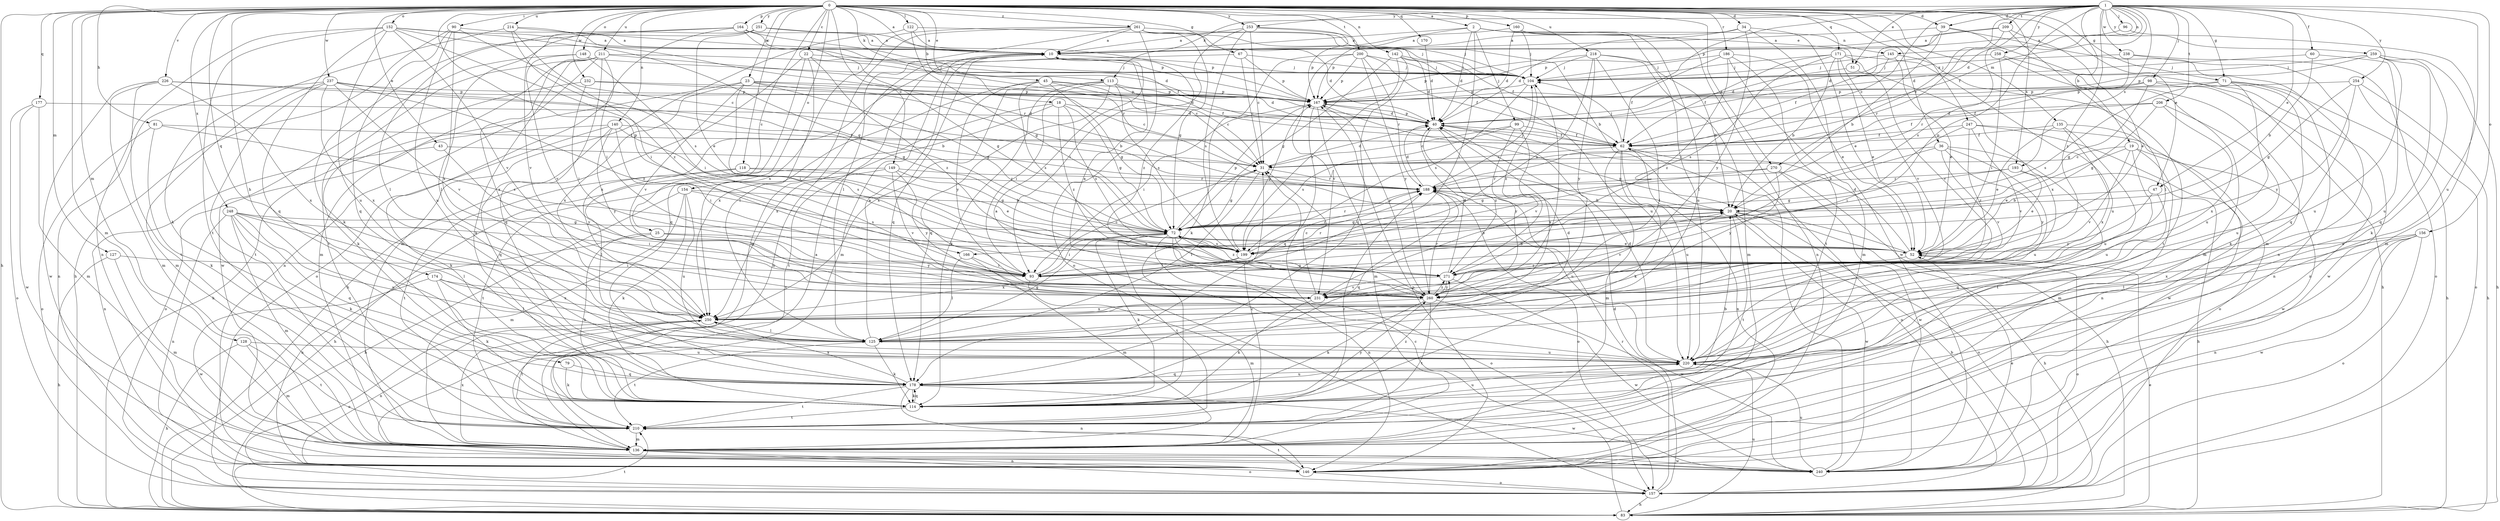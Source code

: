 strict digraph  {
0;
1;
2;
10;
18;
19;
20;
22;
23;
25;
31;
34;
36;
39;
40;
43;
45;
47;
51;
52;
60;
62;
67;
71;
72;
79;
81;
83;
90;
93;
96;
98;
99;
104;
113;
114;
118;
122;
125;
127;
128;
135;
136;
140;
142;
145;
146;
148;
149;
152;
154;
156;
157;
160;
164;
166;
167;
170;
171;
174;
177;
178;
186;
188;
193;
199;
200;
206;
209;
210;
211;
214;
218;
220;
226;
231;
232;
237;
238;
240;
247;
248;
250;
251;
253;
254;
258;
259;
260;
261;
270;
271;
0 -> 2  [label=a];
0 -> 10  [label=a];
0 -> 18  [label=b];
0 -> 22  [label=c];
0 -> 23  [label=c];
0 -> 25  [label=c];
0 -> 34  [label=d];
0 -> 36  [label=d];
0 -> 39  [label=d];
0 -> 43  [label=e];
0 -> 45  [label=e];
0 -> 47  [label=e];
0 -> 67  [label=g];
0 -> 71  [label=g];
0 -> 79  [label=h];
0 -> 81  [label=h];
0 -> 83  [label=h];
0 -> 90  [label=i];
0 -> 113  [label=k];
0 -> 118  [label=l];
0 -> 122  [label=l];
0 -> 127  [label=m];
0 -> 128  [label=m];
0 -> 135  [label=m];
0 -> 136  [label=m];
0 -> 140  [label=n];
0 -> 142  [label=n];
0 -> 148  [label=o];
0 -> 149  [label=o];
0 -> 152  [label=o];
0 -> 154  [label=o];
0 -> 160  [label=p];
0 -> 164  [label=p];
0 -> 166  [label=p];
0 -> 170  [label=q];
0 -> 171  [label=q];
0 -> 174  [label=q];
0 -> 177  [label=q];
0 -> 186  [label=r];
0 -> 193  [label=s];
0 -> 200  [label=t];
0 -> 211  [label=u];
0 -> 214  [label=u];
0 -> 218  [label=u];
0 -> 226  [label=v];
0 -> 232  [label=w];
0 -> 237  [label=w];
0 -> 247  [label=x];
0 -> 248  [label=x];
0 -> 251  [label=y];
0 -> 253  [label=y];
0 -> 261  [label=z];
0 -> 270  [label=z];
1 -> 19  [label=b];
1 -> 31  [label=c];
1 -> 39  [label=d];
1 -> 40  [label=d];
1 -> 47  [label=e];
1 -> 51  [label=e];
1 -> 60  [label=f];
1 -> 62  [label=f];
1 -> 71  [label=g];
1 -> 96  [label=j];
1 -> 98  [label=j];
1 -> 113  [label=k];
1 -> 145  [label=n];
1 -> 156  [label=o];
1 -> 166  [label=p];
1 -> 167  [label=p];
1 -> 193  [label=s];
1 -> 199  [label=s];
1 -> 206  [label=t];
1 -> 209  [label=t];
1 -> 220  [label=u];
1 -> 238  [label=w];
1 -> 253  [label=y];
1 -> 254  [label=y];
1 -> 258  [label=y];
1 -> 259  [label=y];
1 -> 270  [label=z];
1 -> 271  [label=z];
2 -> 10  [label=a];
2 -> 40  [label=d];
2 -> 51  [label=e];
2 -> 93  [label=i];
2 -> 99  [label=j];
2 -> 145  [label=n];
2 -> 167  [label=p];
2 -> 220  [label=u];
10 -> 104  [label=j];
10 -> 136  [label=m];
10 -> 146  [label=n];
10 -> 178  [label=q];
10 -> 271  [label=z];
18 -> 40  [label=d];
18 -> 72  [label=g];
18 -> 199  [label=s];
18 -> 210  [label=t];
18 -> 250  [label=x];
18 -> 271  [label=z];
19 -> 31  [label=c];
19 -> 52  [label=e];
19 -> 136  [label=m];
19 -> 220  [label=u];
19 -> 231  [label=v];
19 -> 240  [label=w];
20 -> 72  [label=g];
20 -> 83  [label=h];
20 -> 157  [label=o];
20 -> 210  [label=t];
20 -> 231  [label=v];
20 -> 240  [label=w];
22 -> 72  [label=g];
22 -> 83  [label=h];
22 -> 104  [label=j];
22 -> 125  [label=l];
22 -> 178  [label=q];
22 -> 271  [label=z];
23 -> 20  [label=b];
23 -> 40  [label=d];
23 -> 72  [label=g];
23 -> 83  [label=h];
23 -> 93  [label=i];
23 -> 167  [label=p];
23 -> 231  [label=v];
23 -> 250  [label=x];
25 -> 52  [label=e];
25 -> 114  [label=k];
25 -> 146  [label=n];
25 -> 260  [label=y];
31 -> 40  [label=d];
31 -> 72  [label=g];
31 -> 125  [label=l];
31 -> 188  [label=r];
34 -> 10  [label=a];
34 -> 40  [label=d];
34 -> 52  [label=e];
34 -> 240  [label=w];
34 -> 260  [label=y];
36 -> 20  [label=b];
36 -> 31  [label=c];
36 -> 210  [label=t];
36 -> 220  [label=u];
36 -> 231  [label=v];
36 -> 260  [label=y];
39 -> 10  [label=a];
39 -> 20  [label=b];
39 -> 40  [label=d];
39 -> 136  [label=m];
39 -> 146  [label=n];
40 -> 62  [label=f];
40 -> 167  [label=p];
40 -> 260  [label=y];
40 -> 271  [label=z];
43 -> 31  [label=c];
43 -> 146  [label=n];
43 -> 260  [label=y];
45 -> 31  [label=c];
45 -> 40  [label=d];
45 -> 72  [label=g];
45 -> 167  [label=p];
45 -> 199  [label=s];
45 -> 250  [label=x];
45 -> 260  [label=y];
47 -> 20  [label=b];
47 -> 178  [label=q];
47 -> 260  [label=y];
51 -> 40  [label=d];
51 -> 231  [label=v];
52 -> 40  [label=d];
52 -> 157  [label=o];
52 -> 167  [label=p];
52 -> 271  [label=z];
60 -> 20  [label=b];
60 -> 104  [label=j];
60 -> 220  [label=u];
62 -> 31  [label=c];
62 -> 104  [label=j];
62 -> 114  [label=k];
62 -> 136  [label=m];
62 -> 146  [label=n];
62 -> 157  [label=o];
62 -> 220  [label=u];
67 -> 31  [label=c];
67 -> 104  [label=j];
67 -> 167  [label=p];
67 -> 250  [label=x];
71 -> 83  [label=h];
71 -> 114  [label=k];
71 -> 146  [label=n];
71 -> 167  [label=p];
71 -> 199  [label=s];
71 -> 220  [label=u];
72 -> 52  [label=e];
72 -> 93  [label=i];
72 -> 114  [label=k];
72 -> 146  [label=n];
72 -> 157  [label=o];
72 -> 167  [label=p];
72 -> 188  [label=r];
72 -> 199  [label=s];
72 -> 210  [label=t];
72 -> 260  [label=y];
72 -> 271  [label=z];
79 -> 114  [label=k];
79 -> 178  [label=q];
81 -> 62  [label=f];
81 -> 114  [label=k];
81 -> 157  [label=o];
81 -> 199  [label=s];
83 -> 31  [label=c];
83 -> 52  [label=e];
83 -> 210  [label=t];
83 -> 220  [label=u];
90 -> 10  [label=a];
90 -> 83  [label=h];
90 -> 93  [label=i];
90 -> 178  [label=q];
90 -> 220  [label=u];
90 -> 250  [label=x];
93 -> 20  [label=b];
93 -> 31  [label=c];
93 -> 136  [label=m];
93 -> 188  [label=r];
96 -> 10  [label=a];
96 -> 136  [label=m];
98 -> 62  [label=f];
98 -> 72  [label=g];
98 -> 146  [label=n];
98 -> 167  [label=p];
98 -> 240  [label=w];
99 -> 31  [label=c];
99 -> 62  [label=f];
99 -> 199  [label=s];
99 -> 231  [label=v];
99 -> 250  [label=x];
104 -> 167  [label=p];
104 -> 199  [label=s];
104 -> 271  [label=z];
113 -> 62  [label=f];
113 -> 93  [label=i];
113 -> 114  [label=k];
113 -> 167  [label=p];
113 -> 178  [label=q];
113 -> 199  [label=s];
113 -> 250  [label=x];
114 -> 20  [label=b];
114 -> 178  [label=q];
114 -> 210  [label=t];
114 -> 220  [label=u];
114 -> 260  [label=y];
114 -> 271  [label=z];
118 -> 52  [label=e];
118 -> 125  [label=l];
118 -> 188  [label=r];
118 -> 210  [label=t];
122 -> 10  [label=a];
122 -> 72  [label=g];
122 -> 104  [label=j];
122 -> 136  [label=m];
125 -> 10  [label=a];
125 -> 40  [label=d];
125 -> 72  [label=g];
125 -> 114  [label=k];
125 -> 210  [label=t];
125 -> 220  [label=u];
127 -> 83  [label=h];
127 -> 93  [label=i];
127 -> 136  [label=m];
128 -> 83  [label=h];
128 -> 136  [label=m];
128 -> 210  [label=t];
128 -> 220  [label=u];
135 -> 52  [label=e];
135 -> 62  [label=f];
135 -> 146  [label=n];
135 -> 220  [label=u];
135 -> 250  [label=x];
136 -> 10  [label=a];
136 -> 31  [label=c];
136 -> 146  [label=n];
136 -> 157  [label=o];
136 -> 240  [label=w];
136 -> 250  [label=x];
140 -> 62  [label=f];
140 -> 93  [label=i];
140 -> 114  [label=k];
140 -> 157  [label=o];
140 -> 178  [label=q];
140 -> 199  [label=s];
140 -> 260  [label=y];
142 -> 40  [label=d];
142 -> 72  [label=g];
142 -> 104  [label=j];
142 -> 178  [label=q];
142 -> 199  [label=s];
142 -> 220  [label=u];
145 -> 52  [label=e];
145 -> 62  [label=f];
145 -> 104  [label=j];
145 -> 210  [label=t];
146 -> 157  [label=o];
146 -> 167  [label=p];
146 -> 210  [label=t];
148 -> 93  [label=i];
148 -> 104  [label=j];
148 -> 231  [label=v];
148 -> 240  [label=w];
149 -> 72  [label=g];
149 -> 83  [label=h];
149 -> 188  [label=r];
149 -> 210  [label=t];
149 -> 231  [label=v];
149 -> 260  [label=y];
152 -> 10  [label=a];
152 -> 72  [label=g];
152 -> 146  [label=n];
152 -> 178  [label=q];
152 -> 188  [label=r];
152 -> 210  [label=t];
152 -> 220  [label=u];
152 -> 231  [label=v];
152 -> 271  [label=z];
154 -> 20  [label=b];
154 -> 83  [label=h];
154 -> 114  [label=k];
154 -> 136  [label=m];
154 -> 199  [label=s];
154 -> 220  [label=u];
156 -> 52  [label=e];
156 -> 125  [label=l];
156 -> 146  [label=n];
156 -> 157  [label=o];
156 -> 240  [label=w];
156 -> 250  [label=x];
157 -> 20  [label=b];
157 -> 40  [label=d];
157 -> 83  [label=h];
157 -> 188  [label=r];
160 -> 10  [label=a];
160 -> 40  [label=d];
160 -> 104  [label=j];
160 -> 125  [label=l];
160 -> 146  [label=n];
164 -> 10  [label=a];
164 -> 62  [label=f];
164 -> 93  [label=i];
164 -> 125  [label=l];
164 -> 167  [label=p];
164 -> 188  [label=r];
164 -> 231  [label=v];
166 -> 93  [label=i];
166 -> 125  [label=l];
166 -> 136  [label=m];
167 -> 40  [label=d];
167 -> 93  [label=i];
167 -> 136  [label=m];
167 -> 178  [label=q];
167 -> 260  [label=y];
170 -> 40  [label=d];
171 -> 20  [label=b];
171 -> 52  [label=e];
171 -> 62  [label=f];
171 -> 104  [label=j];
171 -> 199  [label=s];
171 -> 220  [label=u];
171 -> 231  [label=v];
171 -> 250  [label=x];
174 -> 114  [label=k];
174 -> 125  [label=l];
174 -> 231  [label=v];
174 -> 240  [label=w];
174 -> 250  [label=x];
177 -> 40  [label=d];
177 -> 136  [label=m];
177 -> 157  [label=o];
177 -> 240  [label=w];
178 -> 114  [label=k];
178 -> 146  [label=n];
178 -> 210  [label=t];
178 -> 220  [label=u];
178 -> 240  [label=w];
178 -> 250  [label=x];
186 -> 52  [label=e];
186 -> 62  [label=f];
186 -> 104  [label=j];
186 -> 136  [label=m];
186 -> 210  [label=t];
186 -> 271  [label=z];
188 -> 20  [label=b];
188 -> 40  [label=d];
188 -> 104  [label=j];
188 -> 157  [label=o];
188 -> 178  [label=q];
188 -> 220  [label=u];
193 -> 52  [label=e];
193 -> 72  [label=g];
193 -> 83  [label=h];
193 -> 188  [label=r];
199 -> 20  [label=b];
199 -> 93  [label=i];
199 -> 167  [label=p];
199 -> 188  [label=r];
199 -> 250  [label=x];
200 -> 62  [label=f];
200 -> 104  [label=j];
200 -> 114  [label=k];
200 -> 167  [label=p];
200 -> 188  [label=r];
200 -> 231  [label=v];
200 -> 260  [label=y];
206 -> 40  [label=d];
206 -> 62  [label=f];
206 -> 72  [label=g];
206 -> 220  [label=u];
206 -> 250  [label=x];
209 -> 10  [label=a];
209 -> 52  [label=e];
209 -> 125  [label=l];
209 -> 167  [label=p];
209 -> 188  [label=r];
210 -> 136  [label=m];
210 -> 188  [label=r];
211 -> 31  [label=c];
211 -> 104  [label=j];
211 -> 114  [label=k];
211 -> 136  [label=m];
211 -> 146  [label=n];
211 -> 157  [label=o];
211 -> 178  [label=q];
211 -> 210  [label=t];
211 -> 250  [label=x];
214 -> 10  [label=a];
214 -> 31  [label=c];
214 -> 40  [label=d];
214 -> 114  [label=k];
214 -> 199  [label=s];
218 -> 20  [label=b];
218 -> 104  [label=j];
218 -> 125  [label=l];
218 -> 136  [label=m];
218 -> 167  [label=p];
218 -> 199  [label=s];
218 -> 260  [label=y];
220 -> 10  [label=a];
220 -> 40  [label=d];
220 -> 178  [label=q];
226 -> 20  [label=b];
226 -> 136  [label=m];
226 -> 167  [label=p];
226 -> 210  [label=t];
226 -> 240  [label=w];
226 -> 250  [label=x];
231 -> 31  [label=c];
231 -> 114  [label=k];
232 -> 31  [label=c];
232 -> 93  [label=i];
232 -> 114  [label=k];
232 -> 167  [label=p];
237 -> 72  [label=g];
237 -> 136  [label=m];
237 -> 146  [label=n];
237 -> 167  [label=p];
237 -> 210  [label=t];
237 -> 231  [label=v];
237 -> 250  [label=x];
237 -> 271  [label=z];
238 -> 104  [label=j];
238 -> 157  [label=o];
238 -> 178  [label=q];
238 -> 188  [label=r];
240 -> 52  [label=e];
240 -> 62  [label=f];
240 -> 220  [label=u];
247 -> 62  [label=f];
247 -> 93  [label=i];
247 -> 157  [label=o];
247 -> 231  [label=v];
247 -> 240  [label=w];
247 -> 271  [label=z];
248 -> 72  [label=g];
248 -> 93  [label=i];
248 -> 114  [label=k];
248 -> 125  [label=l];
248 -> 136  [label=m];
248 -> 146  [label=n];
248 -> 178  [label=q];
248 -> 220  [label=u];
250 -> 125  [label=l];
250 -> 146  [label=n];
250 -> 157  [label=o];
250 -> 210  [label=t];
251 -> 10  [label=a];
251 -> 52  [label=e];
251 -> 114  [label=k];
251 -> 125  [label=l];
251 -> 167  [label=p];
253 -> 10  [label=a];
253 -> 20  [label=b];
253 -> 31  [label=c];
253 -> 93  [label=i];
253 -> 167  [label=p];
253 -> 199  [label=s];
254 -> 72  [label=g];
254 -> 83  [label=h];
254 -> 157  [label=o];
254 -> 167  [label=p];
254 -> 260  [label=y];
258 -> 83  [label=h];
258 -> 93  [label=i];
258 -> 104  [label=j];
258 -> 136  [label=m];
259 -> 83  [label=h];
259 -> 104  [label=j];
259 -> 114  [label=k];
259 -> 167  [label=p];
259 -> 178  [label=q];
259 -> 220  [label=u];
260 -> 10  [label=a];
260 -> 72  [label=g];
260 -> 104  [label=j];
260 -> 114  [label=k];
260 -> 188  [label=r];
260 -> 210  [label=t];
260 -> 240  [label=w];
260 -> 250  [label=x];
260 -> 271  [label=z];
261 -> 10  [label=a];
261 -> 40  [label=d];
261 -> 62  [label=f];
261 -> 72  [label=g];
261 -> 104  [label=j];
261 -> 125  [label=l];
261 -> 136  [label=m];
261 -> 157  [label=o];
261 -> 250  [label=x];
270 -> 72  [label=g];
270 -> 83  [label=h];
270 -> 188  [label=r];
270 -> 240  [label=w];
270 -> 260  [label=y];
271 -> 40  [label=d];
271 -> 231  [label=v];
271 -> 240  [label=w];
271 -> 260  [label=y];
}
